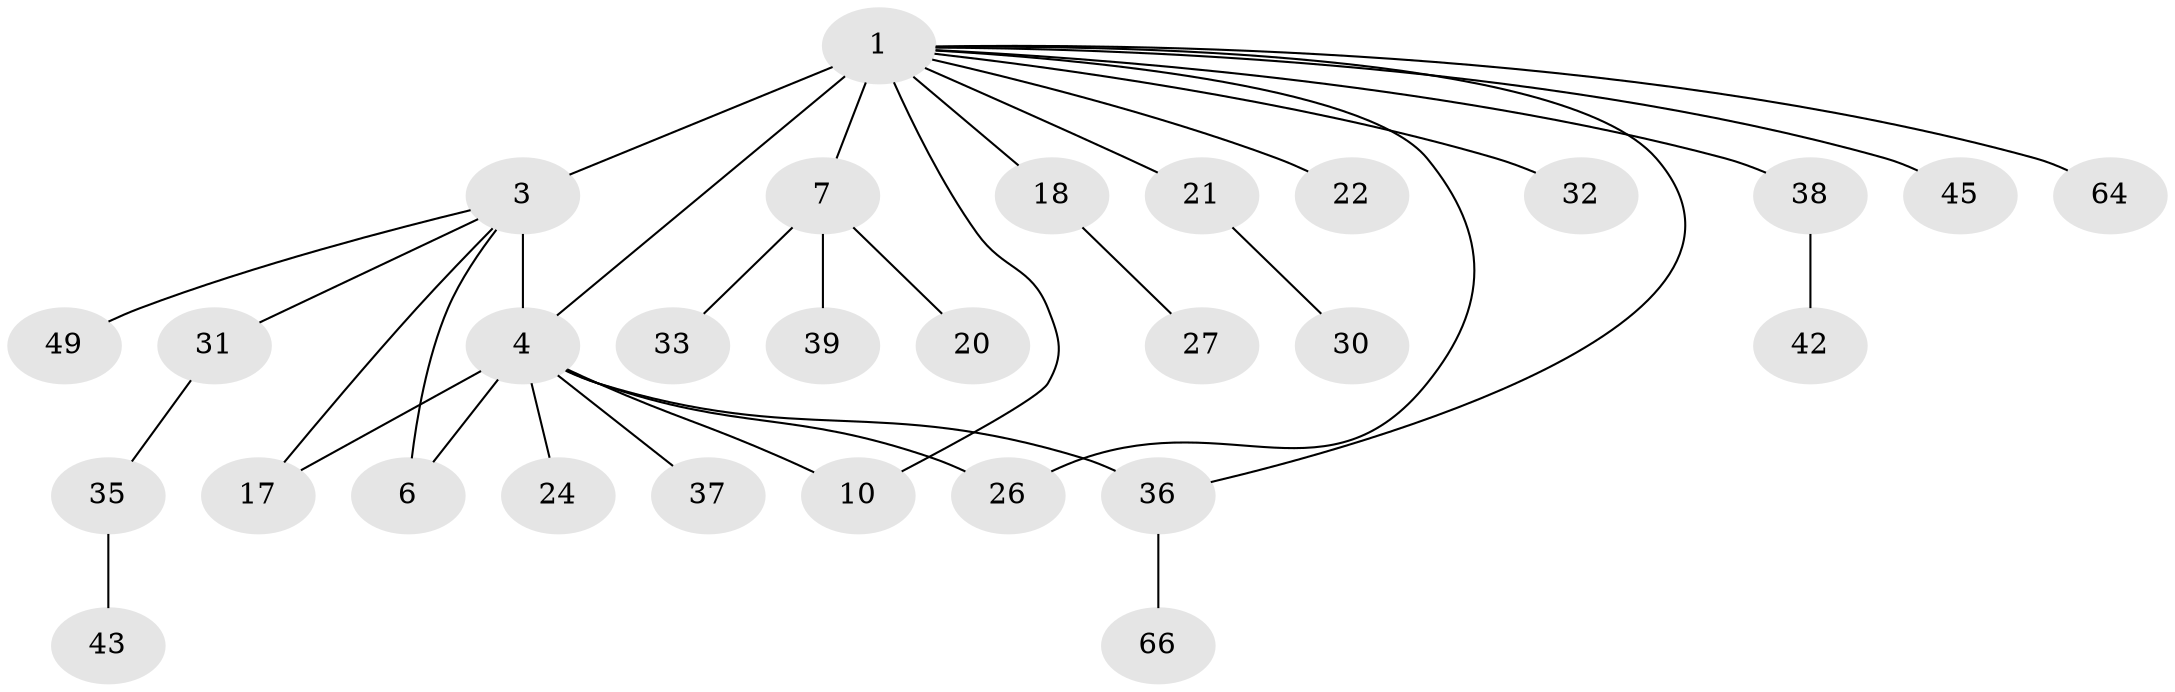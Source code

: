 // original degree distribution, {4: 0.0273972602739726, 7: 0.0273972602739726, 10: 0.0136986301369863, 9: 0.0273972602739726, 2: 0.1643835616438356, 5: 0.0958904109589041, 8: 0.0273972602739726, 6: 0.0273972602739726, 1: 0.589041095890411}
// Generated by graph-tools (version 1.1) at 2025/19/03/04/25 18:19:32]
// undirected, 29 vertices, 34 edges
graph export_dot {
graph [start="1"]
  node [color=gray90,style=filled];
  1 [super="+25+2"];
  3 [super="+57+70+51+5+34"];
  4 [super="+16+11+19+41+68+73+52+44"];
  6;
  7;
  10 [super="+29"];
  17 [super="+58+61+56+47+54"];
  18;
  20;
  21;
  22;
  24;
  26;
  27;
  30;
  31;
  32;
  33;
  35;
  36 [super="+50"];
  37;
  38;
  39;
  42;
  43;
  45;
  49;
  64;
  66;
  1 -- 3 [weight=4];
  1 -- 32;
  1 -- 64;
  1 -- 45;
  1 -- 4 [weight=4];
  1 -- 36;
  1 -- 38;
  1 -- 7 [weight=2];
  1 -- 10;
  1 -- 18;
  1 -- 21;
  1 -- 22;
  1 -- 26;
  3 -- 4 [weight=2];
  3 -- 6;
  3 -- 49;
  3 -- 31;
  3 -- 17;
  4 -- 6;
  4 -- 26;
  4 -- 36 [weight=2];
  4 -- 37;
  4 -- 10 [weight=2];
  4 -- 17;
  4 -- 24;
  7 -- 20;
  7 -- 33;
  7 -- 39;
  18 -- 27;
  21 -- 30;
  31 -- 35;
  35 -- 43;
  36 -- 66;
  38 -- 42;
}
